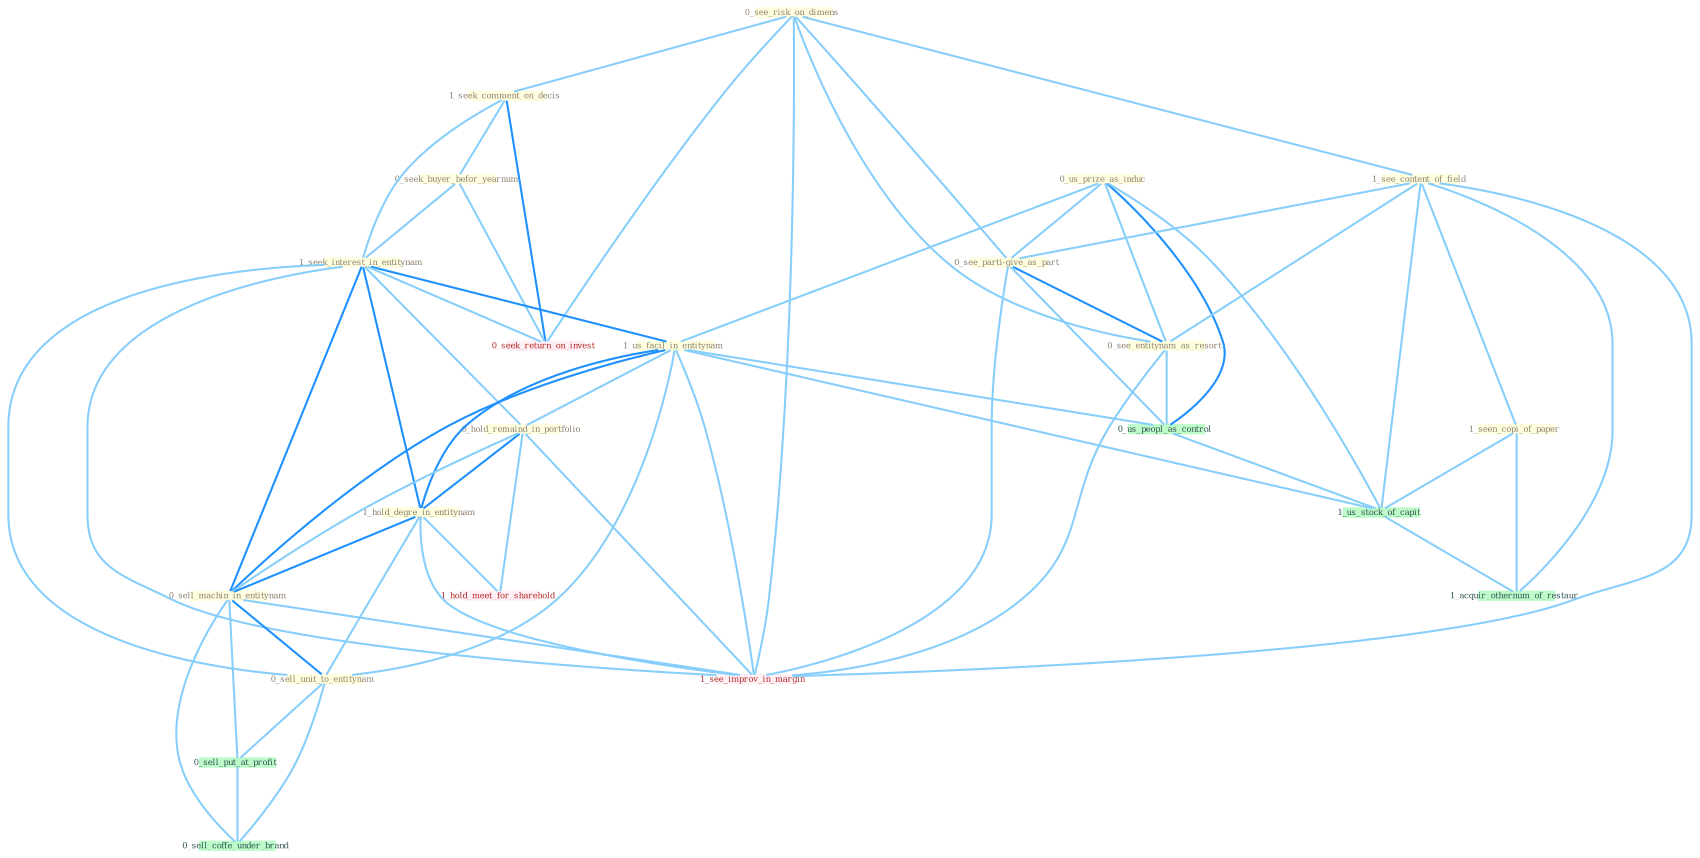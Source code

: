 Graph G{ 
    node
    [shape=polygon,style=filled,width=.5,height=.06,color="#BDFCC9",fixedsize=true,fontsize=4,
    fontcolor="#2f4f4f"];
    {node
    [color="#ffffe0", fontcolor="#8b7d6b"] "0_us_prize_as_induc " "0_see_risk_on_dimens " "1_seek_comment_on_decis " "0_seek_buyer_befor_yearnum " "1_see_content_of_field " "0_see_parti-give_as_part " "1_seek_interest_in_entitynam " "1_us_facil_in_entitynam " "0_hold_remaind_in_portfolio " "1_hold_degre_in_entitynam " "0_see_entitynam_as_resort " "0_sell_machin_in_entitynam " "0_sell_unit_to_entitynam " "1_seen_copi_of_paper "}
{node [color="#fff0f5", fontcolor="#b22222"] "0_seek_return_on_invest " "1_see_improv_in_margin " "1_hold_meet_for_sharehold "}
edge [color="#B0E2FF"];

	"0_us_prize_as_induc " -- "0_see_parti-give_as_part " [w="1", color="#87cefa" ];
	"0_us_prize_as_induc " -- "1_us_facil_in_entitynam " [w="1", color="#87cefa" ];
	"0_us_prize_as_induc " -- "0_see_entitynam_as_resort " [w="1", color="#87cefa" ];
	"0_us_prize_as_induc " -- "0_us_peopl_as_control " [w="2", color="#1e90ff" , len=0.8];
	"0_us_prize_as_induc " -- "1_us_stock_of_capit " [w="1", color="#87cefa" ];
	"0_see_risk_on_dimens " -- "1_seek_comment_on_decis " [w="1", color="#87cefa" ];
	"0_see_risk_on_dimens " -- "1_see_content_of_field " [w="1", color="#87cefa" ];
	"0_see_risk_on_dimens " -- "0_see_parti-give_as_part " [w="1", color="#87cefa" ];
	"0_see_risk_on_dimens " -- "0_see_entitynam_as_resort " [w="1", color="#87cefa" ];
	"0_see_risk_on_dimens " -- "0_seek_return_on_invest " [w="1", color="#87cefa" ];
	"0_see_risk_on_dimens " -- "1_see_improv_in_margin " [w="1", color="#87cefa" ];
	"1_seek_comment_on_decis " -- "0_seek_buyer_befor_yearnum " [w="1", color="#87cefa" ];
	"1_seek_comment_on_decis " -- "1_seek_interest_in_entitynam " [w="1", color="#87cefa" ];
	"1_seek_comment_on_decis " -- "0_seek_return_on_invest " [w="2", color="#1e90ff" , len=0.8];
	"0_seek_buyer_befor_yearnum " -- "1_seek_interest_in_entitynam " [w="1", color="#87cefa" ];
	"0_seek_buyer_befor_yearnum " -- "0_seek_return_on_invest " [w="1", color="#87cefa" ];
	"1_see_content_of_field " -- "0_see_parti-give_as_part " [w="1", color="#87cefa" ];
	"1_see_content_of_field " -- "0_see_entitynam_as_resort " [w="1", color="#87cefa" ];
	"1_see_content_of_field " -- "1_seen_copi_of_paper " [w="1", color="#87cefa" ];
	"1_see_content_of_field " -- "1_us_stock_of_capit " [w="1", color="#87cefa" ];
	"1_see_content_of_field " -- "1_see_improv_in_margin " [w="1", color="#87cefa" ];
	"1_see_content_of_field " -- "1_acquir_othernum_of_restaur " [w="1", color="#87cefa" ];
	"0_see_parti-give_as_part " -- "0_see_entitynam_as_resort " [w="2", color="#1e90ff" , len=0.8];
	"0_see_parti-give_as_part " -- "0_us_peopl_as_control " [w="1", color="#87cefa" ];
	"0_see_parti-give_as_part " -- "1_see_improv_in_margin " [w="1", color="#87cefa" ];
	"1_seek_interest_in_entitynam " -- "1_us_facil_in_entitynam " [w="2", color="#1e90ff" , len=0.8];
	"1_seek_interest_in_entitynam " -- "0_hold_remaind_in_portfolio " [w="1", color="#87cefa" ];
	"1_seek_interest_in_entitynam " -- "1_hold_degre_in_entitynam " [w="2", color="#1e90ff" , len=0.8];
	"1_seek_interest_in_entitynam " -- "0_sell_machin_in_entitynam " [w="2", color="#1e90ff" , len=0.8];
	"1_seek_interest_in_entitynam " -- "0_sell_unit_to_entitynam " [w="1", color="#87cefa" ];
	"1_seek_interest_in_entitynam " -- "0_seek_return_on_invest " [w="1", color="#87cefa" ];
	"1_seek_interest_in_entitynam " -- "1_see_improv_in_margin " [w="1", color="#87cefa" ];
	"1_us_facil_in_entitynam " -- "0_hold_remaind_in_portfolio " [w="1", color="#87cefa" ];
	"1_us_facil_in_entitynam " -- "1_hold_degre_in_entitynam " [w="2", color="#1e90ff" , len=0.8];
	"1_us_facil_in_entitynam " -- "0_sell_machin_in_entitynam " [w="2", color="#1e90ff" , len=0.8];
	"1_us_facil_in_entitynam " -- "0_sell_unit_to_entitynam " [w="1", color="#87cefa" ];
	"1_us_facil_in_entitynam " -- "0_us_peopl_as_control " [w="1", color="#87cefa" ];
	"1_us_facil_in_entitynam " -- "1_us_stock_of_capit " [w="1", color="#87cefa" ];
	"1_us_facil_in_entitynam " -- "1_see_improv_in_margin " [w="1", color="#87cefa" ];
	"0_hold_remaind_in_portfolio " -- "1_hold_degre_in_entitynam " [w="2", color="#1e90ff" , len=0.8];
	"0_hold_remaind_in_portfolio " -- "0_sell_machin_in_entitynam " [w="1", color="#87cefa" ];
	"0_hold_remaind_in_portfolio " -- "1_see_improv_in_margin " [w="1", color="#87cefa" ];
	"0_hold_remaind_in_portfolio " -- "1_hold_meet_for_sharehold " [w="1", color="#87cefa" ];
	"1_hold_degre_in_entitynam " -- "0_sell_machin_in_entitynam " [w="2", color="#1e90ff" , len=0.8];
	"1_hold_degre_in_entitynam " -- "0_sell_unit_to_entitynam " [w="1", color="#87cefa" ];
	"1_hold_degre_in_entitynam " -- "1_see_improv_in_margin " [w="1", color="#87cefa" ];
	"1_hold_degre_in_entitynam " -- "1_hold_meet_for_sharehold " [w="1", color="#87cefa" ];
	"0_see_entitynam_as_resort " -- "0_us_peopl_as_control " [w="1", color="#87cefa" ];
	"0_see_entitynam_as_resort " -- "1_see_improv_in_margin " [w="1", color="#87cefa" ];
	"0_sell_machin_in_entitynam " -- "0_sell_unit_to_entitynam " [w="2", color="#1e90ff" , len=0.8];
	"0_sell_machin_in_entitynam " -- "0_sell_put_at_profit " [w="1", color="#87cefa" ];
	"0_sell_machin_in_entitynam " -- "1_see_improv_in_margin " [w="1", color="#87cefa" ];
	"0_sell_machin_in_entitynam " -- "0_sell_coffe_under_brand " [w="1", color="#87cefa" ];
	"0_sell_unit_to_entitynam " -- "0_sell_put_at_profit " [w="1", color="#87cefa" ];
	"0_sell_unit_to_entitynam " -- "0_sell_coffe_under_brand " [w="1", color="#87cefa" ];
	"1_seen_copi_of_paper " -- "1_us_stock_of_capit " [w="1", color="#87cefa" ];
	"1_seen_copi_of_paper " -- "1_acquir_othernum_of_restaur " [w="1", color="#87cefa" ];
	"0_us_peopl_as_control " -- "1_us_stock_of_capit " [w="1", color="#87cefa" ];
	"0_sell_put_at_profit " -- "0_sell_coffe_under_brand " [w="1", color="#87cefa" ];
	"1_us_stock_of_capit " -- "1_acquir_othernum_of_restaur " [w="1", color="#87cefa" ];
}